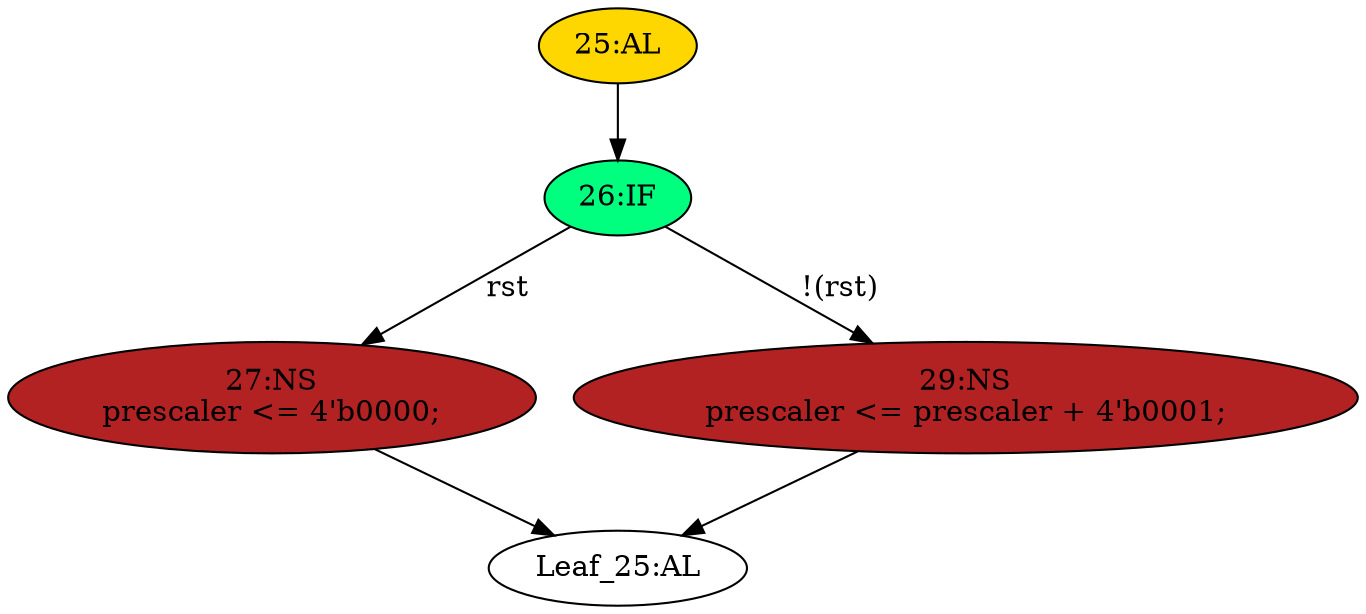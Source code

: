 strict digraph "" {
	node [label="\N"];
	"25:AL"	 [ast="<pyverilog.vparser.ast.Always object at 0x7f35f2e41990>",
		clk_sens=True,
		fillcolor=gold,
		label="25:AL",
		sens="['sys_clk']",
		statements="[]",
		style=filled,
		typ=Always,
		use_var="['rst', 'prescaler']"];
	"26:IF"	 [ast="<pyverilog.vparser.ast.IfStatement object at 0x7f35f2e41b50>",
		fillcolor=springgreen,
		label="26:IF",
		statements="[]",
		style=filled,
		typ=IfStatement];
	"25:AL" -> "26:IF"	 [cond="[]",
		lineno=None];
	"Leaf_25:AL"	 [def_var="['prescaler']",
		label="Leaf_25:AL"];
	"27:NS"	 [ast="<pyverilog.vparser.ast.NonblockingSubstitution object at 0x7f35f2e41e10>",
		fillcolor=firebrick,
		label="27:NS
prescaler <= 4'b0000;",
		statements="[<pyverilog.vparser.ast.NonblockingSubstitution object at 0x7f35f2e41e10>]",
		style=filled,
		typ=NonblockingSubstitution];
	"27:NS" -> "Leaf_25:AL"	 [cond="[]",
		lineno=None];
	"26:IF" -> "27:NS"	 [cond="['rst']",
		label=rst,
		lineno=26];
	"29:NS"	 [ast="<pyverilog.vparser.ast.NonblockingSubstitution object at 0x7f35f2e41bd0>",
		fillcolor=firebrick,
		label="29:NS
prescaler <= prescaler + 4'b0001;",
		statements="[<pyverilog.vparser.ast.NonblockingSubstitution object at 0x7f35f2e41bd0>]",
		style=filled,
		typ=NonblockingSubstitution];
	"26:IF" -> "29:NS"	 [cond="['rst']",
		label="!(rst)",
		lineno=26];
	"29:NS" -> "Leaf_25:AL"	 [cond="[]",
		lineno=None];
}
